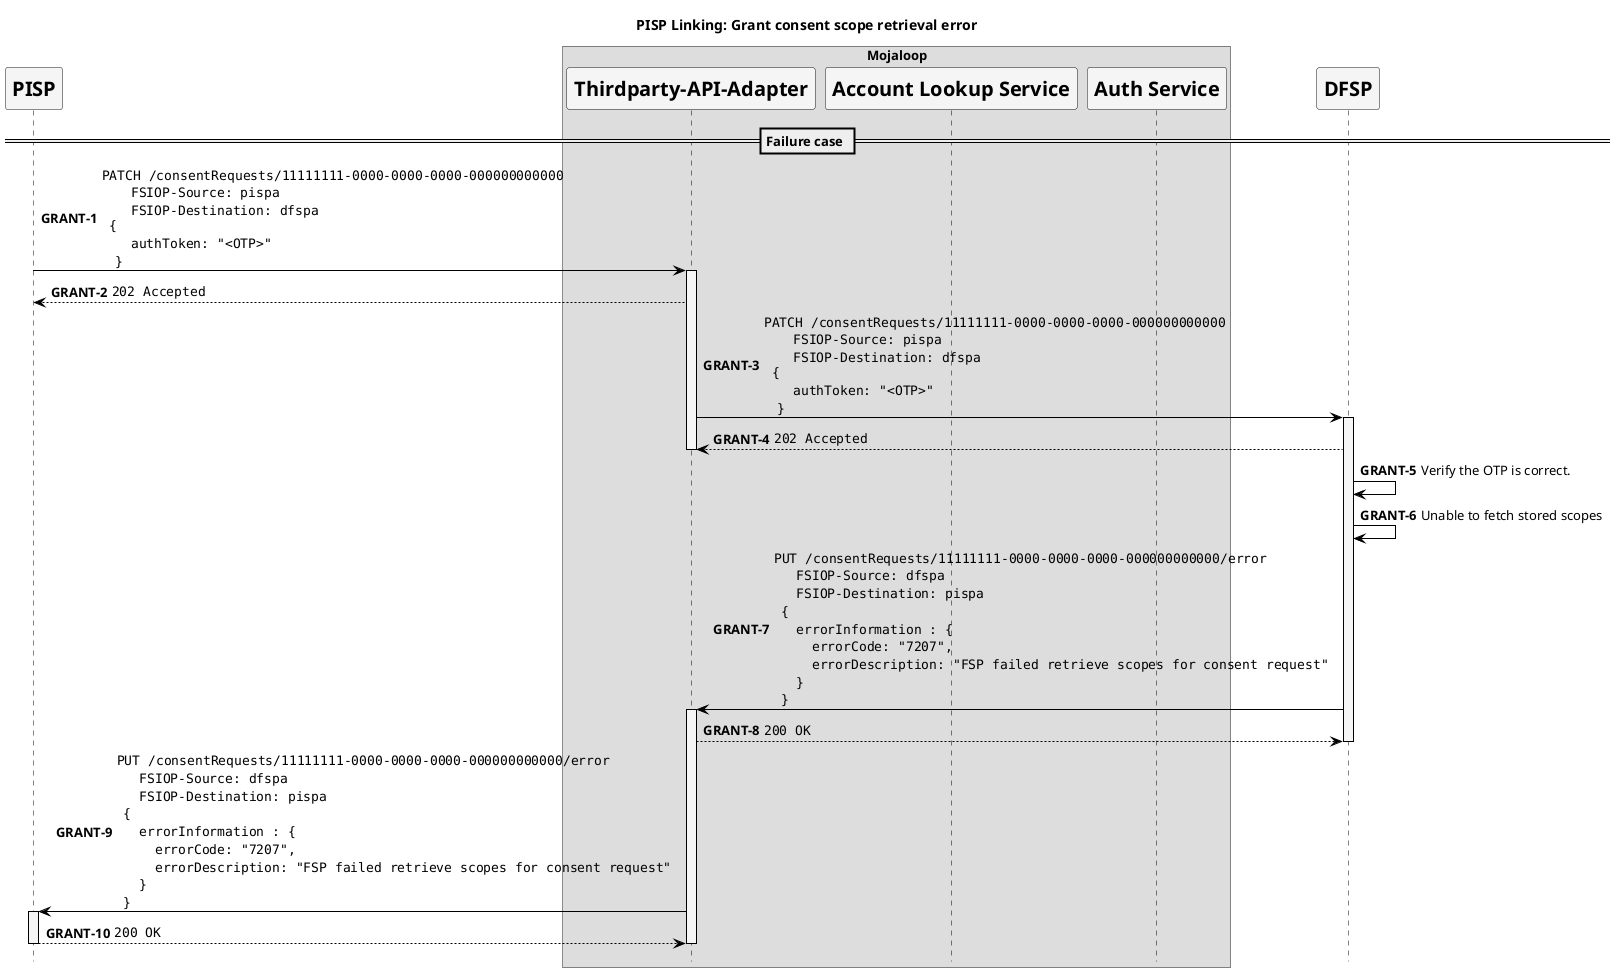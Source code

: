 @startuml

' declaring skinparam
skinparam shadowing false
skinparam defaultFontName Verdana
skinparam monochrome true
skinparam SequenceLifeLineBackgroundColor WhiteSmoke
skinparam SequenceLifeLineBorderColor Black
skinparam ParticipantFontStyle Bold
skinparam ParticipantFontSize 20
skinparam ParticipantBackgroundColor WhiteSmoke
skinparam ArrowColor Black

hide footbox


!pragma teoz true

title PISP Linking: Grant consent scope retrieval error

participant "PISP" as PISP

box "Mojaloop"
    participant "Thirdparty-API-Adapter" as Switch
    participant "Account Lookup Service" as ALS
    participant "Auth Service" as Auth
end box

participant "DFSP" as DFSP

autonumber 1 "<b>GRANT-#</b>"

== Failure case ==

PISP -> Switch ++: ""PATCH /consentRequests/11111111-0000-0000-0000-000000000000""\n\
    ""  FSIOP-Source: pispa""\n\
    ""  FSIOP-Destination: dfspa""\n\
"" {""\n\
    ""  authToken: "<OTP>" ""\n\
    ""}""
Switch --> PISP: ""202 Accepted""
deactivate PISP

Switch -> DFSP ++: ""PATCH /consentRequests/11111111-0000-0000-0000-000000000000""\n\
    ""  FSIOP-Source: pispa""\n\
    ""  FSIOP-Destination: dfspa""\n\
"" {""\n\
    ""  authToken: "<OTP>" ""\n\
    ""}""
DFSP --> Switch: ""202 Accepted""
deactivate Switch

DFSP -> DFSP: Verify the OTP is correct.

DFSP -> DFSP: Unable to fetch stored scopes

DFSP -> Switch ++: ""PUT /consentRequests/11111111-0000-0000-0000-000000000000/error""\n\
  ""  FSIOP-Source: dfspa""\n\
  ""  FSIOP-Destination: pispa""\n\
  ""{""\n\
  ""  errorInformation : { ""\n\
  ""    errorCode: "7207", ""\n\
  ""    errorDescription: "FSP failed retrieve scopes for consent request" ""\n\
  ""  } ""\n\
  ""}""
Switch --> DFSP: ""200 OK""
deactivate DFSP

Switch -> PISP ++: ""PUT /consentRequests/11111111-0000-0000-0000-000000000000/error""\n\
  ""  FSIOP-Source: dfspa""\n\
  ""  FSIOP-Destination: pispa""\n\
  ""{""\n\
  ""  errorInformation : { ""\n\
  ""    errorCode: "7207", ""\n\
  ""    errorDescription: "FSP failed retrieve scopes for consent request" ""\n\
  ""  } ""\n\
  ""}""
PISP --> Switch: ""200 OK""
deactivate Switch
deactivate PISP

@enduml

